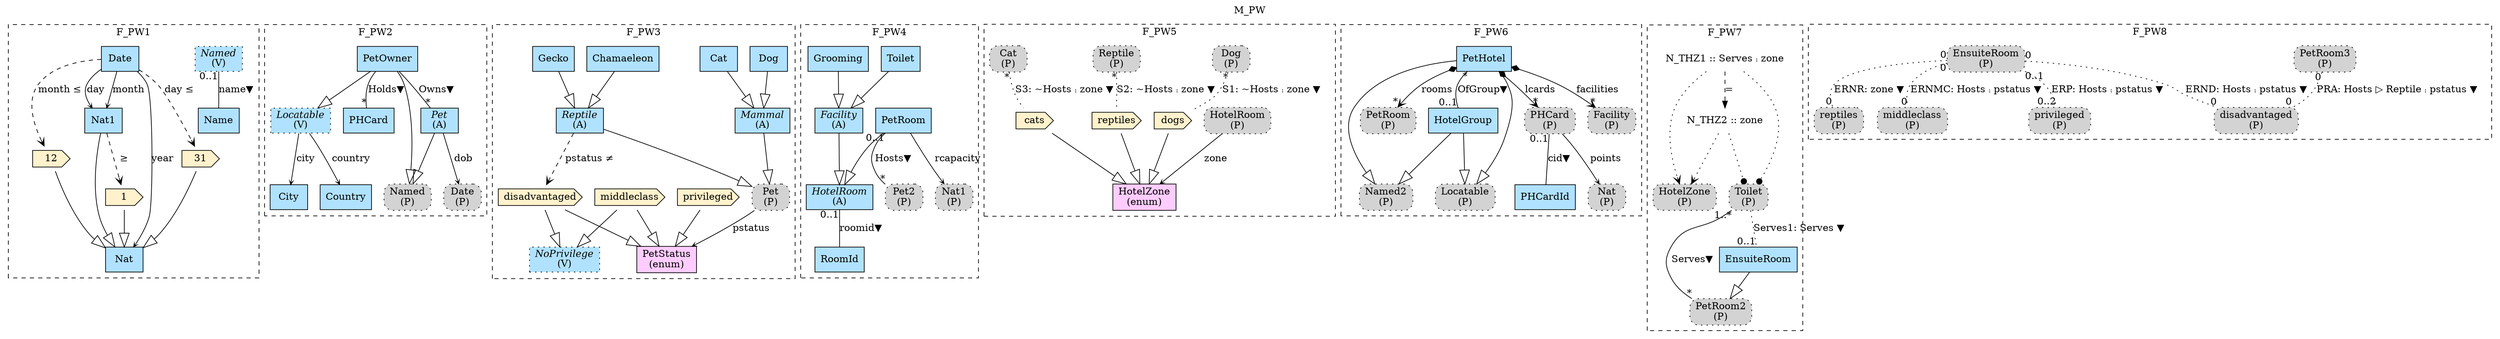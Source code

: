 digraph {graph[label=M_PW,labelloc=tl,labelfontsize=12];
subgraph cluster_F_PW1{style=dashed;label=F_PW1;
"Named"[shape=record,fillcolor=lightskyblue1,style ="filled,dotted",label=<{<I>Named</I><br/>(V)}>];
"Name"[shape=record,fillcolor=lightskyblue1,style = filled,label="Name"];
"Date"[shape=record,fillcolor=lightskyblue1,style = filled,label="Date"];
"Nat"[shape=record,fillcolor=lightskyblue1,style = filled,label="Nat"];
"Nat1"[shape=record,fillcolor=lightskyblue1,style = filled,label="Nat1"];
"V31"[shape=cds,fillcolor="#FFF2CC",style = filled,label="31"];
"V1"[shape=cds,fillcolor="#FFF2CC",style = filled,label="1"];
"V12"[shape=cds,fillcolor="#FFF2CC",style = filled,label="12"];

"Named"->"Name"[label="name▼",dir=none,taillabel="0..1",headlabel=""];
"Date"->"Nat1"[label="day",arrowhead=vee,headlabel="",arrowsize=.5];
"Date"->"Nat1"[label="month",arrowhead=vee,headlabel="",arrowsize=.5];
"Date"->"Nat"[label="year",arrowhead=vee,headlabel="",arrowsize=.5];
"Nat1"->"Nat"[arrowhead=onormal,arrowsize=2.0];
"V31"->"Nat"[arrowhead=onormal,arrowsize=2.0];
"V1"->"Nat"[arrowhead=onormal,arrowsize=2.0];
"V12"->"Nat"[arrowhead=onormal,arrowsize=2.0];
"Nat1"->"V1"[arrowhead=vee,style=dashed,label=" ≥"];

"Date"->"V31"[arrowhead=vee,style=dashed,label="day ≤"];

"Date"->"V12"[arrowhead=vee,style=dashed,label="month ≤"];


}
subgraph cluster_F_PW2{style=dashed;label=F_PW2;
"PNamed"[shape=box,fillcolor=lightgray,style ="rounded,filled,dotted",label=<Named<br/>(P)>];
"Pet"[shape=record,fillcolor=lightskyblue1,style = filled,label=<{<I>Pet</I><br/>(A)}>];
"PDate"[shape=box,fillcolor=lightgray,style ="rounded,filled,dotted",label=<Date<br/>(P)>];
"PetOwner"[shape=record,fillcolor=lightskyblue1,style = filled,label="PetOwner"];
"Locatable"[shape=record,fillcolor=lightskyblue1,style ="filled,dotted",label=<{<I>Locatable</I><br/>(V)}>];
"Country"[shape=record,fillcolor=lightskyblue1,style = filled,label="Country"];
"City"[shape=record,fillcolor=lightskyblue1,style = filled,label="City"];
"PHCard"[shape=record,fillcolor=lightskyblue1,style = filled,label="PHCard"];

"Locatable"->"Country"[label="country",arrowhead=vee,headlabel="",arrowsize=.5];
"Locatable"->"City"[label="city",arrowhead=vee,headlabel="",arrowsize=.5];
"Pet"->"PDate"[label="dob",arrowhead=vee,headlabel="",arrowsize=.5];
"PetOwner"->"Pet"[label="Owns▼",dir=none,taillabel="",headlabel="*"];
"PetOwner"->"PHCard"[label="Holds▼",dir=none,taillabel="",headlabel="*"];
"Pet"->"PNamed"[arrowhead=onormal,arrowsize=2.0];
"PetOwner"->"PNamed"[arrowhead=onormal,arrowsize=2.0];
"PetOwner"->"Locatable"[arrowhead=onormal,arrowsize=2.0];

}


subgraph cluster_F_PW3{style=dashed;label=F_PW3;
"PPet"[shape=box,fillcolor=lightgray,style ="rounded,filled,dotted",label=<Pet<br/>(P)>];
"Dog"[shape=record,fillcolor=lightskyblue1,style = filled,label="Dog"];
"Cat"[shape=record,fillcolor=lightskyblue1,style = filled,label="Cat"];
"Chamaeleon"[shape=record,fillcolor=lightskyblue1,style = filled,label="Chamaeleon"];
"Gecko"[shape=record,fillcolor=lightskyblue1,style = filled,label="Gecko"];
"Mammal"[shape=record,fillcolor=lightskyblue1,style = filled,label=<{<I>Mammal</I><br/>(A)}>];
"Reptile"[shape=record,fillcolor=lightskyblue1,style = filled,label=<{<I>Reptile</I><br/>(A)}>];
"PetStatus"[shape=record,fillcolor="#FFCCFF",style = filled,label="PetStatus\l(enum)"];
"Vprivileged"[shape=cds,fillcolor="#FFF2CC",style = filled,label="privileged"];
"Vmiddleclass"[shape=cds,fillcolor="#FFF2CC",style = filled,label="middleclass"];
"Vdisadvantaged"[shape=cds,fillcolor="#FFF2CC",style = filled,label="disadvantaged"];
"NoPrivilege"[shape=record,fillcolor=lightskyblue1,style ="filled,dotted",label=<{<I>NoPrivilege</I><br/>(V)}>];

"Vprivileged"->"PetStatus"[arrowhead=onormal,arrowsize=2.0];
"Vmiddleclass"->"PetStatus"[arrowhead=onormal,arrowsize=2.0];
"Vdisadvantaged"->"PetStatus"[arrowhead=onormal,arrowsize=2.0];
"PPet"->"PetStatus"[label="pstatus",arrowhead=vee,headlabel="",arrowsize=.5];
"Mammal"->"PPet"[arrowhead=onormal,arrowsize=2.0];
"Reptile"->"PPet"[arrowhead=onormal,arrowsize=2.0];
"Dog"->"Mammal"[arrowhead=onormal,arrowsize=2.0];
"Cat"->"Mammal"[arrowhead=onormal,arrowsize=2.0];
"Chamaeleon"->"Reptile"[arrowhead=onormal,arrowsize=2.0];
"Gecko"->"Reptile"[arrowhead=onormal,arrowsize=2.0];
"Vmiddleclass"->"NoPrivilege"[arrowhead=onormal,arrowsize=2.0];
"Vdisadvantaged"->"NoPrivilege"[arrowhead=onormal,arrowsize=2.0];
"Reptile"->"Vdisadvantaged"[arrowhead=vee,style=dashed,label="pstatus ≠"];


}

subgraph cluster_F_PW4{style=dashed;label=F_PW4;
"PPet2"[shape=box,fillcolor=lightgray,style ="rounded,filled,dotted",label=<Pet2<br/>(P)>];
"PNat1"[shape=box,fillcolor=lightgray,style ="rounded,filled,dotted",label=<Nat1<br/>(P)>];
"PetRoom"[shape=record,fillcolor=lightskyblue1,style = filled,label="PetRoom"];
"RoomId"[shape=record,fillcolor=lightskyblue1,style = filled,label="RoomId"];
"Facility"[shape=record,fillcolor=lightskyblue1,style = filled,label=<{<I>Facility</I><br/>(A)}>];
"Toilet"[shape=record,fillcolor=lightskyblue1,style = filled,label="Toilet"];
"Grooming"[shape=record,fillcolor=lightskyblue1,style = filled,label="Grooming"];
"HotelRoom"[shape=record,fillcolor=lightskyblue1,style = filled,label=<{<I>HotelRoom</I><br/>(A)}>];

"PetRoom"->"PPet2"[label="Hosts▼",dir=none,taillabel="0..1",headlabel="*"];
"HotelRoom"->"RoomId"[label="roomid▼",dir=none,taillabel="0..1",headlabel=""];
"PetRoom"->"HotelRoom"[arrowhead=onormal,arrowsize=2.0];
"Facility"->"HotelRoom"[arrowhead=onormal,arrowsize=2.0];
"Toilet"->"Facility"[arrowhead=onormal,arrowsize=2.0];
"Grooming"->"Facility"[arrowhead=onormal,arrowsize=2.0];
"PetRoom"->"PNat1"[label="rcapacity",arrowhead=vee,headlabel="",arrowsize=.5];

}


subgraph cluster_F_PW5{style=dashed;label=F_PW5;
"PHotelRoom"[shape=box,fillcolor=lightgray,style ="rounded,filled,dotted",label=<HotelRoom<br/>(P)>];
"PDog"[shape=box,fillcolor=lightgray,style ="rounded,filled,dotted",label=<Dog<br/>(P)>];
"PReptile"[shape=box,fillcolor=lightgray,style ="rounded,filled,dotted",label=<Reptile<br/>(P)>];
"PCat"[shape=box,fillcolor=lightgray,style ="rounded,filled,dotted",label=<Cat<br/>(P)>];
"HotelZone"[shape=record,fillcolor="#FFCCFF",style = filled,label="HotelZone\l(enum)"];
"Vdogs"[shape=cds,fillcolor="#FFF2CC",style = filled,label="dogs"];
"Vreptiles"[shape=cds,fillcolor="#FFF2CC",style = filled,label="reptiles"];
"Vcats"[shape=cds,fillcolor="#FFF2CC",style = filled,label="cats"];

"Vdogs"->"HotelZone"[arrowhead=onormal,arrowsize=2.0];
"Vreptiles"->"HotelZone"[arrowhead=onormal,arrowsize=2.0];
"Vcats"->"HotelZone"[arrowhead=onormal,arrowsize=2.0];
"PHotelRoom"->"HotelZone"[label="zone",arrowhead=vee,headlabel="",arrowsize=.5];
"PDog"->"Vdogs"[label="S1: ~Hosts ⨾ zone ▼",dir=none,taillabel="*",headlabel="",style=dotted];
"PReptile"->"Vreptiles"[label="S2: ~Hosts ⨾ zone ▼",dir=none,taillabel="*",headlabel="",style=dotted];
"PCat"->"Vcats"[label="S3: ~Hosts ⨾ zone ▼",dir=none,taillabel="*",headlabel="",style=dotted];

}




subgraph cluster_F_PW6{style=dashed;label=F_PW6;
"PetHotel"[shape=record,fillcolor=lightskyblue1,style = filled,label="PetHotel"];
"HotelGroup"[shape=record,fillcolor=lightskyblue1,style = filled,label="HotelGroup"];
"PNamed2"[shape=box,fillcolor=lightgray,style ="rounded,filled,dotted",label=<Named2<br/>(P)>];
"PLocatable"[shape=box,fillcolor=lightgray,style ="rounded,filled,dotted",label=<Locatable<br/>(P)>];
"PPetRoom"[shape=box,fillcolor=lightgray,style ="rounded,filled,dotted",label=<PetRoom<br/>(P)>];
"PPHCard"[shape=box,fillcolor=lightgray,style ="rounded,filled,dotted",label=<PHCard<br/>(P)>];
"PFacility"[shape=box,fillcolor=lightgray,style ="rounded,filled,dotted",label=<Facility<br/>(P)>];
"PHCardId"[shape=record,fillcolor=lightskyblue1,style = filled,label="PHCardId"];
"PNat"[shape=box,fillcolor=lightgray,style ="rounded,filled,dotted",label=<Nat<br/>(P)>];

"PetHotel"->"HotelGroup"[label="OfGroup▼",dir=none,taillabel="*",headlabel="0..1"];
"PetHotel"->"PPHCard"[label="lcards",arrowhead=vee,arrowtail=diamond,dir=both,headlabel="*"];
"PetHotel"->"PFacility"[label="facilities",arrowhead=vee,arrowtail=diamond,dir=both,headlabel="*"];
"PetHotel"->"PPetRoom"[label="rooms",arrowhead=vee,arrowtail=diamond,dir=both,headlabel="*"];
"PPHCard"->"PNat"[label="points",arrowhead=vee,headlabel="",arrowsize=.5];
"PPHCard"->"PHCardId"[label="cid▼",dir=none,taillabel="0..1",headlabel=""];
"PetHotel"->"PNamed2"[arrowhead=onormal,arrowsize=2.0];
"PetHotel"->"PLocatable"[arrowhead=onormal,arrowsize=2.0];
"HotelGroup"->"PNamed2"[arrowhead=onormal,arrowsize=2.0];
"HotelGroup"->"PLocatable"[arrowhead=onormal,arrowsize=2.0];

}






subgraph cluster_F_PW7{style=dashed;label=F_PW7;
"PPetRoom2"[shape=box,fillcolor=lightgray,style ="rounded,filled,dotted",label=<PetRoom2<br/>(P)>];
"PHotelZone"[shape=box,fillcolor=lightgray,style ="rounded,filled,dotted",label=<HotelZone<br/>(P)>];
"EnsuiteRoom"[shape=record,fillcolor=lightskyblue1,style = filled,label="EnsuiteRoom"];
"PToilet"[shape=box,fillcolor=lightgray,style ="rounded,filled,dotted",label=<Toilet<br/>(P)>];

"EnsuiteRoom"->"PPetRoom2"[arrowhead=onormal,arrowsize=2.0];
"PToilet"->"PPetRoom2"[label="Serves▼",dir=none,taillabel="1..*",headlabel="*"];
"PToilet"->"EnsuiteRoom"[label="Serves1: Serves ▼",dir=none,taillabel="",headlabel="0..1",style=dotted];
"N_THZ1"[shape=none,label="N_THZ1 :: Serves ⨾ zone"];
"N_THZ1"->"PToilet"[arrowhead=dot,style=dotted];
"N_THZ1"->"PHotelZone"[arrowhead=vee,style=dotted];

"N_THZ2"[shape=none,label="N_THZ2 :: zone"];
"N_THZ2"->"PToilet"[arrowhead=dot,style=dotted];
"N_THZ2"->"PHotelZone"[arrowhead=vee,style=dotted];

"N_THZ1"->"N_THZ2"[arrowhead=normal,style=dashed, label = "="];

}



subgraph cluster_F_PW8{style=dashed;label=F_PW8;
"PPetRoom3"[shape=box,fillcolor=lightgray,style ="rounded,filled,dotted",label=<PetRoom3<br/>(P)>];
"PEnsuiteRoom"[shape=box,fillcolor=lightgray,style ="rounded,filled,dotted",label=<EnsuiteRoom<br/>(P)>];
"Pdisadvantaged"[shape=box,fillcolor=lightgray,style ="rounded,filled,dotted",label=<disadvantaged<br/>(P)>];
"Pprivileged"[shape=box,fillcolor=lightgray,style ="rounded,filled,dotted",label=<privileged<br/>(P)>];
"Preptiles"[shape=box,fillcolor=lightgray,style ="rounded,filled,dotted",label=<reptiles<br/>(P)>];
"Pmiddleclass"[shape=box,fillcolor=lightgray,style ="rounded,filled,dotted",label=<middleclass<br/>(P)>];

"PPetRoom3"->"Pdisadvantaged"[label="PRA: Hosts ▷ Reptile ⨾ pstatus ▼",dir=none,taillabel="0",headlabel="0",style=dotted];
"PEnsuiteRoom"->"Pprivileged"[label="ERP: Hosts ⨾ pstatus ▼",dir=none,taillabel="0..1",headlabel="0..2",style=dotted];
"PEnsuiteRoom"->"Pmiddleclass"[label="ERNMC: Hosts ⨾ pstatus ▼",dir=none,taillabel="0",headlabel="0",style=dotted];
"PEnsuiteRoom"->"Pdisadvantaged"[label="ERND: Hosts ⨾ pstatus ▼",dir=none,taillabel="0",headlabel="0",style=dotted];
"PEnsuiteRoom"->"Preptiles"[label="ERNR: zone ▼",dir=none,taillabel="0",headlabel="0",style=dotted];

}






}